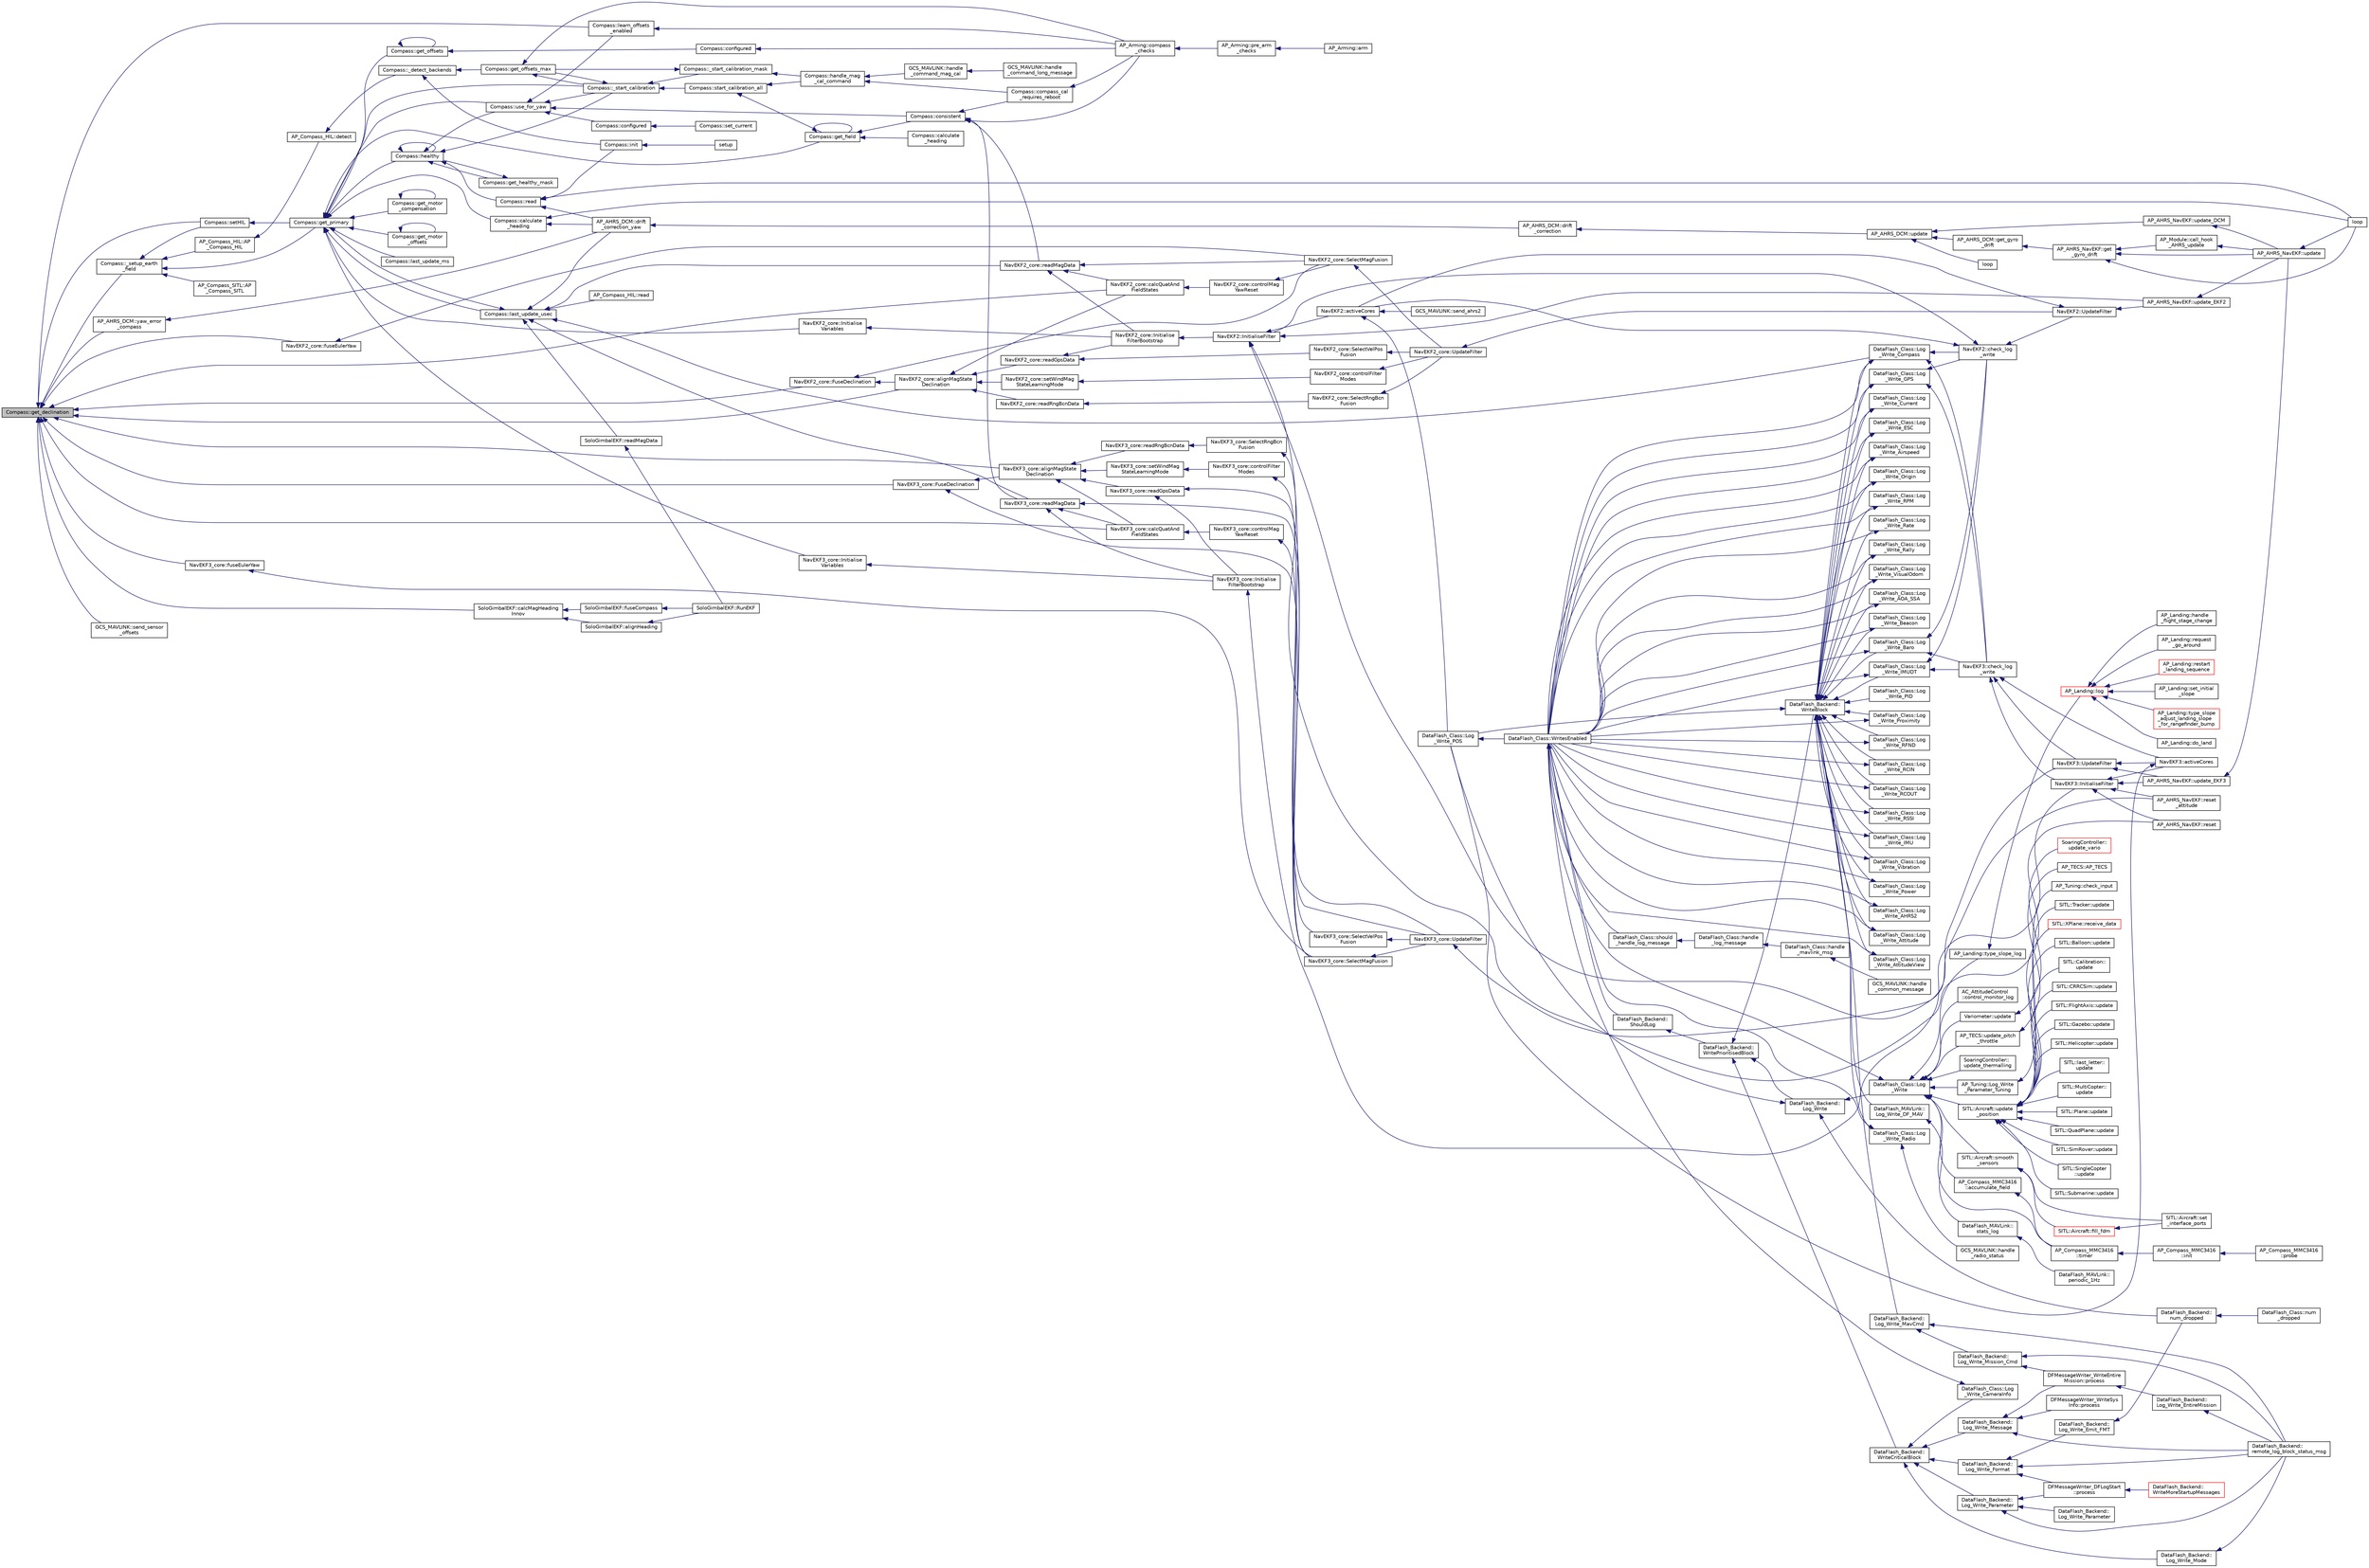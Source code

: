 digraph "Compass::get_declination"
{
 // INTERACTIVE_SVG=YES
  edge [fontname="Helvetica",fontsize="10",labelfontname="Helvetica",labelfontsize="10"];
  node [fontname="Helvetica",fontsize="10",shape=record];
  rankdir="LR";
  Node1 [label="Compass::get_declination",height=0.2,width=0.4,color="black", fillcolor="grey75", style="filled", fontcolor="black"];
  Node1 -> Node2 [dir="back",color="midnightblue",fontsize="10",style="solid",fontname="Helvetica"];
  Node2 [label="Compass::_setup_earth\l_field",height=0.2,width=0.4,color="black", fillcolor="white", style="filled",URL="$classCompass.html#a0bc30e897c2c0c412120e1b1337bd1cb"];
  Node2 -> Node3 [dir="back",color="midnightblue",fontsize="10",style="solid",fontname="Helvetica"];
  Node3 [label="AP_Compass_HIL::AP\l_Compass_HIL",height=0.2,width=0.4,color="black", fillcolor="white", style="filled",URL="$classAP__Compass__HIL.html#a8f91dff3fcb563128bb78488edf074e5"];
  Node3 -> Node4 [dir="back",color="midnightblue",fontsize="10",style="solid",fontname="Helvetica"];
  Node4 [label="AP_Compass_HIL::detect",height=0.2,width=0.4,color="black", fillcolor="white", style="filled",URL="$classAP__Compass__HIL.html#ae4ae94f11b8c05de50076d85fbcef0f1"];
  Node4 -> Node5 [dir="back",color="midnightblue",fontsize="10",style="solid",fontname="Helvetica"];
  Node5 [label="Compass::_detect_backends",height=0.2,width=0.4,color="black", fillcolor="white", style="filled",URL="$classCompass.html#a1c48170d8c8966b22fb150b1634443ec"];
  Node5 -> Node6 [dir="back",color="midnightblue",fontsize="10",style="solid",fontname="Helvetica"];
  Node6 [label="Compass::get_offsets_max",height=0.2,width=0.4,color="black", fillcolor="white", style="filled",URL="$classCompass.html#aff3220e1a557a75480e4c2dbbde72973"];
  Node6 -> Node7 [dir="back",color="midnightblue",fontsize="10",style="solid",fontname="Helvetica"];
  Node7 [label="AP_Arming::compass\l_checks",height=0.2,width=0.4,color="black", fillcolor="white", style="filled",URL="$classAP__Arming.html#a24332b3f5e2e233914bce12e69ae9564"];
  Node7 -> Node8 [dir="back",color="midnightblue",fontsize="10",style="solid",fontname="Helvetica"];
  Node8 [label="AP_Arming::pre_arm\l_checks",height=0.2,width=0.4,color="black", fillcolor="white", style="filled",URL="$classAP__Arming.html#a73c03baf7f22b7124a2ac9e9286a850a"];
  Node8 -> Node9 [dir="back",color="midnightblue",fontsize="10",style="solid",fontname="Helvetica"];
  Node9 [label="AP_Arming::arm",height=0.2,width=0.4,color="black", fillcolor="white", style="filled",URL="$classAP__Arming.html#a47b859d9929a736df2f08a1cad03efcb"];
  Node6 -> Node10 [dir="back",color="midnightblue",fontsize="10",style="solid",fontname="Helvetica"];
  Node10 [label="Compass::_start_calibration",height=0.2,width=0.4,color="black", fillcolor="white", style="filled",URL="$classCompass.html#a702eb9d33ff1f5ada05b67f9b2219f9a"];
  Node10 -> Node11 [dir="back",color="midnightblue",fontsize="10",style="solid",fontname="Helvetica"];
  Node11 [label="Compass::_start_calibration_mask",height=0.2,width=0.4,color="black", fillcolor="white", style="filled",URL="$classCompass.html#afdd4d0c78f52388a68dfc07deeec11a6"];
  Node11 -> Node6 [dir="back",color="midnightblue",fontsize="10",style="solid",fontname="Helvetica"];
  Node11 -> Node12 [dir="back",color="midnightblue",fontsize="10",style="solid",fontname="Helvetica"];
  Node12 [label="Compass::handle_mag\l_cal_command",height=0.2,width=0.4,color="black", fillcolor="white", style="filled",URL="$classCompass.html#ab4993a08b27d38ebb96276dc40c5f5fb"];
  Node12 -> Node13 [dir="back",color="midnightblue",fontsize="10",style="solid",fontname="Helvetica"];
  Node13 [label="Compass::compass_cal\l_requires_reboot",height=0.2,width=0.4,color="black", fillcolor="white", style="filled",URL="$classCompass.html#a71d8ad1cb96263dfe4c0f712f14fac97"];
  Node13 -> Node7 [dir="back",color="midnightblue",fontsize="10",style="solid",fontname="Helvetica"];
  Node12 -> Node14 [dir="back",color="midnightblue",fontsize="10",style="solid",fontname="Helvetica"];
  Node14 [label="GCS_MAVLINK::handle\l_command_mag_cal",height=0.2,width=0.4,color="black", fillcolor="white", style="filled",URL="$structGCS__MAVLINK.html#acc3f14c49157522bc5c00c3fe1c1b553"];
  Node14 -> Node15 [dir="back",color="midnightblue",fontsize="10",style="solid",fontname="Helvetica"];
  Node15 [label="GCS_MAVLINK::handle\l_command_long_message",height=0.2,width=0.4,color="black", fillcolor="white", style="filled",URL="$structGCS__MAVLINK.html#ada9816ba563e134b421cb5bcc7b21ed6"];
  Node10 -> Node6 [dir="back",color="midnightblue",fontsize="10",style="solid",fontname="Helvetica"];
  Node10 -> Node16 [dir="back",color="midnightblue",fontsize="10",style="solid",fontname="Helvetica"];
  Node16 [label="Compass::start_calibration_all",height=0.2,width=0.4,color="black", fillcolor="white", style="filled",URL="$classCompass.html#a785cd621a6ecd49077881299ff1edba7"];
  Node16 -> Node17 [dir="back",color="midnightblue",fontsize="10",style="solid",fontname="Helvetica"];
  Node17 [label="Compass::get_field",height=0.2,width=0.4,color="black", fillcolor="white", style="filled",URL="$classCompass.html#a22ce936207eeda5d3fa55237271cef3e"];
  Node17 -> Node18 [dir="back",color="midnightblue",fontsize="10",style="solid",fontname="Helvetica"];
  Node18 [label="Compass::calculate\l_heading",height=0.2,width=0.4,color="black", fillcolor="white", style="filled",URL="$classCompass.html#a518ff958770a39bc265f93d22e071212"];
  Node17 -> Node19 [dir="back",color="midnightblue",fontsize="10",style="solid",fontname="Helvetica"];
  Node19 [label="Compass::consistent",height=0.2,width=0.4,color="black", fillcolor="white", style="filled",URL="$classCompass.html#a59f46d32a935d4faecc4a28d262c4388"];
  Node19 -> Node13 [dir="back",color="midnightblue",fontsize="10",style="solid",fontname="Helvetica"];
  Node19 -> Node7 [dir="back",color="midnightblue",fontsize="10",style="solid",fontname="Helvetica"];
  Node19 -> Node20 [dir="back",color="midnightblue",fontsize="10",style="solid",fontname="Helvetica"];
  Node20 [label="NavEKF2_core::readMagData",height=0.2,width=0.4,color="black", fillcolor="white", style="filled",URL="$classNavEKF2__core.html#abf6ac301297f486d9690d97c7a19dad8"];
  Node20 -> Node21 [dir="back",color="midnightblue",fontsize="10",style="solid",fontname="Helvetica"];
  Node21 [label="NavEKF2_core::Initialise\lFilterBootstrap",height=0.2,width=0.4,color="black", fillcolor="white", style="filled",URL="$classNavEKF2__core.html#a4a06ae47c3edebdecd2b179a0567f00b"];
  Node21 -> Node22 [dir="back",color="midnightblue",fontsize="10",style="solid",fontname="Helvetica"];
  Node22 [label="NavEKF2::InitialiseFilter",height=0.2,width=0.4,color="black", fillcolor="white", style="filled",URL="$classNavEKF2.html#a9c447b8d84abf2dfc845ddbbbad46a2b"];
  Node22 -> Node23 [dir="back",color="midnightblue",fontsize="10",style="solid",fontname="Helvetica"];
  Node23 [label="AP_AHRS_NavEKF::update_EKF2",height=0.2,width=0.4,color="black", fillcolor="white", style="filled",URL="$classAP__AHRS__NavEKF.html#a0187c6d3d4348b002a204c05d3e94b07"];
  Node23 -> Node24 [dir="back",color="midnightblue",fontsize="10",style="solid",fontname="Helvetica"];
  Node24 [label="AP_AHRS_NavEKF::update",height=0.2,width=0.4,color="black", fillcolor="white", style="filled",URL="$classAP__AHRS__NavEKF.html#ac8111979c5dc37a55b2c50818534ea52"];
  Node24 -> Node25 [dir="back",color="midnightblue",fontsize="10",style="solid",fontname="Helvetica"];
  Node25 [label="loop",height=0.2,width=0.4,color="black", fillcolor="white", style="filled",URL="$AHRS__Test_8cpp.html#afe461d27b9c48d5921c00d521181f12f"];
  Node22 -> Node26 [dir="back",color="midnightblue",fontsize="10",style="solid",fontname="Helvetica"];
  Node26 [label="AP_AHRS_NavEKF::reset",height=0.2,width=0.4,color="black", fillcolor="white", style="filled",URL="$classAP__AHRS__NavEKF.html#a532ff0df024a4537e5a108c42ba405a7"];
  Node22 -> Node27 [dir="back",color="midnightblue",fontsize="10",style="solid",fontname="Helvetica"];
  Node27 [label="AP_AHRS_NavEKF::reset\l_attitude",height=0.2,width=0.4,color="black", fillcolor="white", style="filled",URL="$classAP__AHRS__NavEKF.html#a9bd3c7f1793a48cd0d736b19fbfaf19a"];
  Node22 -> Node28 [dir="back",color="midnightblue",fontsize="10",style="solid",fontname="Helvetica"];
  Node28 [label="NavEKF2::activeCores",height=0.2,width=0.4,color="black", fillcolor="white", style="filled",URL="$classNavEKF2.html#ab18af2714c15fcf190493c01e2a28c73"];
  Node28 -> Node29 [dir="back",color="midnightblue",fontsize="10",style="solid",fontname="Helvetica"];
  Node29 [label="DataFlash_Class::Log\l_Write_POS",height=0.2,width=0.4,color="black", fillcolor="white", style="filled",URL="$classDataFlash__Class.html#a46e58faaa53c44516433f6bb7bde4163"];
  Node29 -> Node30 [dir="back",color="midnightblue",fontsize="10",style="solid",fontname="Helvetica"];
  Node30 [label="DataFlash_Class::WritesEnabled",height=0.2,width=0.4,color="black", fillcolor="white", style="filled",URL="$classDataFlash__Class.html#a680528ccef337901407a125439e1f397"];
  Node30 -> Node31 [dir="back",color="midnightblue",fontsize="10",style="solid",fontname="Helvetica"];
  Node31 [label="DataFlash_Backend::\lShouldLog",height=0.2,width=0.4,color="black", fillcolor="white", style="filled",URL="$classDataFlash__Backend.html#ae29c274eff677e46bb9e404656194789"];
  Node31 -> Node32 [dir="back",color="midnightblue",fontsize="10",style="solid",fontname="Helvetica"];
  Node32 [label="DataFlash_Backend::\lWritePrioritisedBlock",height=0.2,width=0.4,color="black", fillcolor="white", style="filled",URL="$classDataFlash__Backend.html#a70bd07e118265442caab0d742cb06abc"];
  Node32 -> Node33 [dir="back",color="midnightblue",fontsize="10",style="solid",fontname="Helvetica"];
  Node33 [label="DataFlash_Backend::\lLog_Write",height=0.2,width=0.4,color="black", fillcolor="white", style="filled",URL="$classDataFlash__Backend.html#a701111d46c96bfab23971267f325ddd3"];
  Node33 -> Node34 [dir="back",color="midnightblue",fontsize="10",style="solid",fontname="Helvetica"];
  Node34 [label="DataFlash_Class::Log\l_Write",height=0.2,width=0.4,color="black", fillcolor="white", style="filled",URL="$classDataFlash__Class.html#a379c836ed19feeac263fcd994b60226b"];
  Node34 -> Node35 [dir="back",color="midnightblue",fontsize="10",style="solid",fontname="Helvetica"];
  Node35 [label="AC_AttitudeControl\l::control_monitor_log",height=0.2,width=0.4,color="black", fillcolor="white", style="filled",URL="$classAC__AttitudeControl.html#a24124a33c8cd7a9cd575d0c16a1e2d5b"];
  Node34 -> Node36 [dir="back",color="midnightblue",fontsize="10",style="solid",fontname="Helvetica"];
  Node36 [label="AP_Compass_MMC3416\l::timer",height=0.2,width=0.4,color="black", fillcolor="white", style="filled",URL="$classAP__Compass__MMC3416.html#a8b5b61173af45f3892c51bbeda783190"];
  Node36 -> Node37 [dir="back",color="midnightblue",fontsize="10",style="solid",fontname="Helvetica"];
  Node37 [label="AP_Compass_MMC3416\l::init",height=0.2,width=0.4,color="black", fillcolor="white", style="filled",URL="$classAP__Compass__MMC3416.html#af9749d12b13a50641e4c2b7b8b702ac2"];
  Node37 -> Node38 [dir="back",color="midnightblue",fontsize="10",style="solid",fontname="Helvetica"];
  Node38 [label="AP_Compass_MMC3416\l::probe",height=0.2,width=0.4,color="black", fillcolor="white", style="filled",URL="$classAP__Compass__MMC3416.html#a45317bd66ff02b0b69e17221ff572261"];
  Node34 -> Node39 [dir="back",color="midnightblue",fontsize="10",style="solid",fontname="Helvetica"];
  Node39 [label="AP_Compass_MMC3416\l::accumulate_field",height=0.2,width=0.4,color="black", fillcolor="white", style="filled",URL="$classAP__Compass__MMC3416.html#aa81525e474696e469db55ad9712a1b4f"];
  Node39 -> Node36 [dir="back",color="midnightblue",fontsize="10",style="solid",fontname="Helvetica"];
  Node34 -> Node40 [dir="back",color="midnightblue",fontsize="10",style="solid",fontname="Helvetica"];
  Node40 [label="AP_Landing::type_slope_log",height=0.2,width=0.4,color="black", fillcolor="white", style="filled",URL="$classAP__Landing.html#ac0b5a7424b989984441d47159f9e691c"];
  Node40 -> Node41 [dir="back",color="midnightblue",fontsize="10",style="solid",fontname="Helvetica"];
  Node41 [label="AP_Landing::log",height=0.2,width=0.4,color="red", fillcolor="white", style="filled",URL="$classAP__Landing.html#afbaa15e50629185cb1c1dcb1c41289d8"];
  Node41 -> Node42 [dir="back",color="midnightblue",fontsize="10",style="solid",fontname="Helvetica"];
  Node42 [label="AP_Landing::do_land",height=0.2,width=0.4,color="black", fillcolor="white", style="filled",URL="$classAP__Landing.html#ac7cb51eaa69d1bed262223b56ee2c4ce"];
  Node41 -> Node43 [dir="back",color="midnightblue",fontsize="10",style="solid",fontname="Helvetica"];
  Node43 [label="AP_Landing::handle\l_flight_stage_change",height=0.2,width=0.4,color="black", fillcolor="white", style="filled",URL="$classAP__Landing.html#a9f6d861fd1bf8df96c061931179095c0"];
  Node41 -> Node44 [dir="back",color="midnightblue",fontsize="10",style="solid",fontname="Helvetica"];
  Node44 [label="AP_Landing::request\l_go_around",height=0.2,width=0.4,color="black", fillcolor="white", style="filled",URL="$classAP__Landing.html#afc506451afaaca18bebe5746f1caf448"];
  Node41 -> Node45 [dir="back",color="midnightblue",fontsize="10",style="solid",fontname="Helvetica"];
  Node45 [label="AP_Landing::restart\l_landing_sequence",height=0.2,width=0.4,color="red", fillcolor="white", style="filled",URL="$classAP__Landing.html#a4cb652398231c274e6061aa6b211366b"];
  Node41 -> Node46 [dir="back",color="midnightblue",fontsize="10",style="solid",fontname="Helvetica"];
  Node46 [label="AP_Landing::set_initial\l_slope",height=0.2,width=0.4,color="black", fillcolor="white", style="filled",URL="$classAP__Landing.html#a7e905f0cb574cb49a778b18906362736"];
  Node41 -> Node47 [dir="back",color="midnightblue",fontsize="10",style="solid",fontname="Helvetica"];
  Node47 [label="AP_Landing::type_slope\l_adjust_landing_slope\l_for_rangefinder_bump",height=0.2,width=0.4,color="red", fillcolor="white", style="filled",URL="$classAP__Landing.html#a68317a4d27e65aadc7013a9363da5ce3"];
  Node34 -> Node48 [dir="back",color="midnightblue",fontsize="10",style="solid",fontname="Helvetica"];
  Node48 [label="SoaringController::\lupdate_thermalling",height=0.2,width=0.4,color="black", fillcolor="white", style="filled",URL="$classSoaringController.html#abfbc693fd6c93da20fb098aedf6fd596"];
  Node34 -> Node49 [dir="back",color="midnightblue",fontsize="10",style="solid",fontname="Helvetica"];
  Node49 [label="Variometer::update",height=0.2,width=0.4,color="black", fillcolor="white", style="filled",URL="$classVariometer.html#ae8429634659d6e7f64a64992380e7b2b"];
  Node49 -> Node50 [dir="back",color="midnightblue",fontsize="10",style="solid",fontname="Helvetica"];
  Node50 [label="SoaringController::\lupdate_vario",height=0.2,width=0.4,color="red", fillcolor="white", style="filled",URL="$classSoaringController.html#a7adf701742d2ba2f2e699b9e3ce1b955"];
  Node34 -> Node51 [dir="back",color="midnightblue",fontsize="10",style="solid",fontname="Helvetica"];
  Node51 [label="AP_TECS::update_pitch\l_throttle",height=0.2,width=0.4,color="black", fillcolor="white", style="filled",URL="$classAP__TECS.html#ad9fdee521b36fe15ab8ab06a35717c5a"];
  Node51 -> Node52 [dir="back",color="midnightblue",fontsize="10",style="solid",fontname="Helvetica"];
  Node52 [label="AP_TECS::AP_TECS",height=0.2,width=0.4,color="black", fillcolor="white", style="filled",URL="$classAP__TECS.html#a01d6d2b6f4c4151838115b13020d8990"];
  Node34 -> Node53 [dir="back",color="midnightblue",fontsize="10",style="solid",fontname="Helvetica"];
  Node53 [label="AP_Tuning::Log_Write\l_Parameter_Tuning",height=0.2,width=0.4,color="black", fillcolor="white", style="filled",URL="$classAP__Tuning.html#abc35074ce5f7c46fbbc644d80c3dc15a"];
  Node53 -> Node54 [dir="back",color="midnightblue",fontsize="10",style="solid",fontname="Helvetica"];
  Node54 [label="AP_Tuning::check_input",height=0.2,width=0.4,color="black", fillcolor="white", style="filled",URL="$classAP__Tuning.html#a26bf8c5e3711e547ce95654ca285fecb"];
  Node34 -> Node30 [dir="back",color="midnightblue",fontsize="10",style="solid",fontname="Helvetica"];
  Node34 -> Node55 [dir="back",color="midnightblue",fontsize="10",style="solid",fontname="Helvetica"];
  Node55 [label="SITL::Aircraft::update\l_position",height=0.2,width=0.4,color="black", fillcolor="white", style="filled",URL="$classSITL_1_1Aircraft.html#a4a72b2c0617cf55b24b062daaae685b9"];
  Node55 -> Node56 [dir="back",color="midnightblue",fontsize="10",style="solid",fontname="Helvetica"];
  Node56 [label="SITL::Balloon::update",height=0.2,width=0.4,color="black", fillcolor="white", style="filled",URL="$classSITL_1_1Balloon.html#a34f5716a3c9ba0805d89dc36656ae90c"];
  Node55 -> Node57 [dir="back",color="midnightblue",fontsize="10",style="solid",fontname="Helvetica"];
  Node57 [label="SITL::Calibration::\lupdate",height=0.2,width=0.4,color="black", fillcolor="white", style="filled",URL="$classSITL_1_1Calibration.html#a0c3f60adfbc5d68ae425883af18b62f4"];
  Node55 -> Node58 [dir="back",color="midnightblue",fontsize="10",style="solid",fontname="Helvetica"];
  Node58 [label="SITL::CRRCSim::update",height=0.2,width=0.4,color="black", fillcolor="white", style="filled",URL="$classSITL_1_1CRRCSim.html#ada236d396837feb2c5efe885ea504f87"];
  Node55 -> Node59 [dir="back",color="midnightblue",fontsize="10",style="solid",fontname="Helvetica"];
  Node59 [label="SITL::FlightAxis::update",height=0.2,width=0.4,color="black", fillcolor="white", style="filled",URL="$classSITL_1_1FlightAxis.html#abea39b8171735bf99ad90267f6be4c42"];
  Node55 -> Node60 [dir="back",color="midnightblue",fontsize="10",style="solid",fontname="Helvetica"];
  Node60 [label="SITL::Gazebo::update",height=0.2,width=0.4,color="black", fillcolor="white", style="filled",URL="$classSITL_1_1Gazebo.html#a120a541070549b98ba4740c91abf97a7"];
  Node55 -> Node61 [dir="back",color="midnightblue",fontsize="10",style="solid",fontname="Helvetica"];
  Node61 [label="SITL::Helicopter::update",height=0.2,width=0.4,color="black", fillcolor="white", style="filled",URL="$classSITL_1_1Helicopter.html#a0e8602ead0fe804552ab7ade9a1b171e"];
  Node55 -> Node62 [dir="back",color="midnightblue",fontsize="10",style="solid",fontname="Helvetica"];
  Node62 [label="SITL::last_letter::\lupdate",height=0.2,width=0.4,color="black", fillcolor="white", style="filled",URL="$classSITL_1_1last__letter.html#ae4e6d3acea9730faa873e8d25b876d19"];
  Node55 -> Node63 [dir="back",color="midnightblue",fontsize="10",style="solid",fontname="Helvetica"];
  Node63 [label="SITL::MultiCopter::\lupdate",height=0.2,width=0.4,color="black", fillcolor="white", style="filled",URL="$classSITL_1_1MultiCopter.html#ad4df8bcd20625ce425cc9d73f9aa6a20"];
  Node55 -> Node64 [dir="back",color="midnightblue",fontsize="10",style="solid",fontname="Helvetica"];
  Node64 [label="SITL::Plane::update",height=0.2,width=0.4,color="black", fillcolor="white", style="filled",URL="$classSITL_1_1Plane.html#a7852409df29e250b1903384d1446930c"];
  Node55 -> Node65 [dir="back",color="midnightblue",fontsize="10",style="solid",fontname="Helvetica"];
  Node65 [label="SITL::QuadPlane::update",height=0.2,width=0.4,color="black", fillcolor="white", style="filled",URL="$classSITL_1_1QuadPlane.html#af9068f0de1894f5afc49481c869e3b6c"];
  Node55 -> Node66 [dir="back",color="midnightblue",fontsize="10",style="solid",fontname="Helvetica"];
  Node66 [label="SITL::SimRover::update",height=0.2,width=0.4,color="black", fillcolor="white", style="filled",URL="$classSITL_1_1SimRover.html#a0692a116e9c7cff78adb0b08b0d571b2"];
  Node55 -> Node67 [dir="back",color="midnightblue",fontsize="10",style="solid",fontname="Helvetica"];
  Node67 [label="SITL::SingleCopter\l::update",height=0.2,width=0.4,color="black", fillcolor="white", style="filled",URL="$classSITL_1_1SingleCopter.html#a07d0997518b86260a6a80b914733d7b5"];
  Node55 -> Node68 [dir="back",color="midnightblue",fontsize="10",style="solid",fontname="Helvetica"];
  Node68 [label="SITL::Submarine::update",height=0.2,width=0.4,color="black", fillcolor="white", style="filled",URL="$classSITL_1_1Submarine.html#ae172876dbb527df84dfb38c9fa383878"];
  Node55 -> Node69 [dir="back",color="midnightblue",fontsize="10",style="solid",fontname="Helvetica"];
  Node69 [label="SITL::Tracker::update",height=0.2,width=0.4,color="black", fillcolor="white", style="filled",URL="$classSITL_1_1Tracker.html#aa2d26c0841ead98b60a9291eb4d74b71"];
  Node55 -> Node70 [dir="back",color="midnightblue",fontsize="10",style="solid",fontname="Helvetica"];
  Node70 [label="SITL::XPlane::receive_data",height=0.2,width=0.4,color="red", fillcolor="white", style="filled",URL="$classSITL_1_1XPlane.html#ab30e1d12c7ebc3699a29f3442804a68b"];
  Node34 -> Node71 [dir="back",color="midnightblue",fontsize="10",style="solid",fontname="Helvetica"];
  Node71 [label="SITL::Aircraft::smooth\l_sensors",height=0.2,width=0.4,color="black", fillcolor="white", style="filled",URL="$classSITL_1_1Aircraft.html#a8b835df207c22a4d9bc24b14525ce968"];
  Node71 -> Node72 [dir="back",color="midnightblue",fontsize="10",style="solid",fontname="Helvetica"];
  Node72 [label="SITL::Aircraft::fill_fdm",height=0.2,width=0.4,color="red", fillcolor="white", style="filled",URL="$classSITL_1_1Aircraft.html#a07b38044e8a77d5f48db38e9913e06db"];
  Node72 -> Node73 [dir="back",color="midnightblue",fontsize="10",style="solid",fontname="Helvetica"];
  Node73 [label="SITL::Aircraft::set\l_interface_ports",height=0.2,width=0.4,color="black", fillcolor="white", style="filled",URL="$classSITL_1_1Aircraft.html#a061f04e9f5bc75cc1f250a4e7c3d8421"];
  Node71 -> Node73 [dir="back",color="midnightblue",fontsize="10",style="solid",fontname="Helvetica"];
  Node33 -> Node74 [dir="back",color="midnightblue",fontsize="10",style="solid",fontname="Helvetica"];
  Node74 [label="DataFlash_Backend::\lnum_dropped",height=0.2,width=0.4,color="black", fillcolor="white", style="filled",URL="$classDataFlash__Backend.html#a944c1f573e2cd12e7ff491d48898d446"];
  Node74 -> Node75 [dir="back",color="midnightblue",fontsize="10",style="solid",fontname="Helvetica"];
  Node75 [label="DataFlash_Class::num\l_dropped",height=0.2,width=0.4,color="black", fillcolor="white", style="filled",URL="$classDataFlash__Class.html#a3b01d9a49c319ca3995df9b1649b9249"];
  Node33 -> Node29 [dir="back",color="midnightblue",fontsize="10",style="solid",fontname="Helvetica"];
  Node32 -> Node76 [dir="back",color="midnightblue",fontsize="10",style="solid",fontname="Helvetica"];
  Node76 [label="DataFlash_Backend::\lWriteBlock",height=0.2,width=0.4,color="black", fillcolor="white", style="filled",URL="$classDataFlash__Backend.html#aed94b3ad1fd7333ddd7c2e20c3433d52"];
  Node76 -> Node77 [dir="back",color="midnightblue",fontsize="10",style="solid",fontname="Helvetica"];
  Node77 [label="DataFlash_MAVLink::\lLog_Write_DF_MAV",height=0.2,width=0.4,color="black", fillcolor="white", style="filled",URL="$classDataFlash__MAVLink.html#a4e95e48809d7011702476e879415d96c"];
  Node77 -> Node78 [dir="back",color="midnightblue",fontsize="10",style="solid",fontname="Helvetica"];
  Node78 [label="DataFlash_MAVLink::\lstats_log",height=0.2,width=0.4,color="black", fillcolor="white", style="filled",URL="$classDataFlash__MAVLink.html#af0e5de77619126d8d8d1dd06a389717d"];
  Node78 -> Node79 [dir="back",color="midnightblue",fontsize="10",style="solid",fontname="Helvetica"];
  Node79 [label="DataFlash_MAVLink::\lperiodic_1Hz",height=0.2,width=0.4,color="black", fillcolor="white", style="filled",URL="$classDataFlash__MAVLink.html#aff8ee53b8fbc202ef153f112dade8f21"];
  Node76 -> Node80 [dir="back",color="midnightblue",fontsize="10",style="solid",fontname="Helvetica"];
  Node80 [label="DataFlash_Class::Log\l_Write_GPS",height=0.2,width=0.4,color="black", fillcolor="white", style="filled",URL="$classDataFlash__Class.html#a8a9087dec83092f0ea67b6741ff9f32e"];
  Node80 -> Node81 [dir="back",color="midnightblue",fontsize="10",style="solid",fontname="Helvetica"];
  Node81 [label="NavEKF2::check_log\l_write",height=0.2,width=0.4,color="black", fillcolor="white", style="filled",URL="$classNavEKF2.html#a124df957952b2cb0c04e4318a173f67a"];
  Node81 -> Node22 [dir="back",color="midnightblue",fontsize="10",style="solid",fontname="Helvetica"];
  Node81 -> Node82 [dir="back",color="midnightblue",fontsize="10",style="solid",fontname="Helvetica"];
  Node82 [label="NavEKF2::UpdateFilter",height=0.2,width=0.4,color="black", fillcolor="white", style="filled",URL="$classNavEKF2.html#a72815b1bbd9d7ceb0ff7ae52d14516df"];
  Node82 -> Node23 [dir="back",color="midnightblue",fontsize="10",style="solid",fontname="Helvetica"];
  Node82 -> Node28 [dir="back",color="midnightblue",fontsize="10",style="solid",fontname="Helvetica"];
  Node81 -> Node28 [dir="back",color="midnightblue",fontsize="10",style="solid",fontname="Helvetica"];
  Node80 -> Node83 [dir="back",color="midnightblue",fontsize="10",style="solid",fontname="Helvetica"];
  Node83 [label="NavEKF3::check_log\l_write",height=0.2,width=0.4,color="black", fillcolor="white", style="filled",URL="$classNavEKF3.html#afa5a1b626563d35ad95545e8f056214b"];
  Node83 -> Node84 [dir="back",color="midnightblue",fontsize="10",style="solid",fontname="Helvetica"];
  Node84 [label="NavEKF3::InitialiseFilter",height=0.2,width=0.4,color="black", fillcolor="white", style="filled",URL="$classNavEKF3.html#a07f064fa513fbb6e7188141904f3b5b5"];
  Node84 -> Node85 [dir="back",color="midnightblue",fontsize="10",style="solid",fontname="Helvetica"];
  Node85 [label="AP_AHRS_NavEKF::update_EKF3",height=0.2,width=0.4,color="black", fillcolor="white", style="filled",URL="$classAP__AHRS__NavEKF.html#a324160404f12959e955554f5aed26459"];
  Node85 -> Node24 [dir="back",color="midnightblue",fontsize="10",style="solid",fontname="Helvetica"];
  Node84 -> Node26 [dir="back",color="midnightblue",fontsize="10",style="solid",fontname="Helvetica"];
  Node84 -> Node27 [dir="back",color="midnightblue",fontsize="10",style="solid",fontname="Helvetica"];
  Node84 -> Node86 [dir="back",color="midnightblue",fontsize="10",style="solid",fontname="Helvetica"];
  Node86 [label="NavEKF3::activeCores",height=0.2,width=0.4,color="black", fillcolor="white", style="filled",URL="$classNavEKF3.html#a3e1f50ad977a17222fcd7a6851b0f2ec"];
  Node86 -> Node29 [dir="back",color="midnightblue",fontsize="10",style="solid",fontname="Helvetica"];
  Node83 -> Node87 [dir="back",color="midnightblue",fontsize="10",style="solid",fontname="Helvetica"];
  Node87 [label="NavEKF3::UpdateFilter",height=0.2,width=0.4,color="black", fillcolor="white", style="filled",URL="$classNavEKF3.html#a477020fcf29376e0c2205dbf79728104"];
  Node87 -> Node85 [dir="back",color="midnightblue",fontsize="10",style="solid",fontname="Helvetica"];
  Node87 -> Node86 [dir="back",color="midnightblue",fontsize="10",style="solid",fontname="Helvetica"];
  Node83 -> Node86 [dir="back",color="midnightblue",fontsize="10",style="solid",fontname="Helvetica"];
  Node80 -> Node30 [dir="back",color="midnightblue",fontsize="10",style="solid",fontname="Helvetica"];
  Node76 -> Node88 [dir="back",color="midnightblue",fontsize="10",style="solid",fontname="Helvetica"];
  Node88 [label="DataFlash_Class::Log\l_Write_RFND",height=0.2,width=0.4,color="black", fillcolor="white", style="filled",URL="$classDataFlash__Class.html#af0a21d8a256a8e1e6f9da5566cc5a168"];
  Node88 -> Node30 [dir="back",color="midnightblue",fontsize="10",style="solid",fontname="Helvetica"];
  Node76 -> Node89 [dir="back",color="midnightblue",fontsize="10",style="solid",fontname="Helvetica"];
  Node89 [label="DataFlash_Class::Log\l_Write_RCIN",height=0.2,width=0.4,color="black", fillcolor="white", style="filled",URL="$classDataFlash__Class.html#ae3cb0f9ab8db6bcced3f504a2a767081"];
  Node89 -> Node30 [dir="back",color="midnightblue",fontsize="10",style="solid",fontname="Helvetica"];
  Node76 -> Node90 [dir="back",color="midnightblue",fontsize="10",style="solid",fontname="Helvetica"];
  Node90 [label="DataFlash_Class::Log\l_Write_RCOUT",height=0.2,width=0.4,color="black", fillcolor="white", style="filled",URL="$classDataFlash__Class.html#a365196ae7546b5065934ffbdb91066e5"];
  Node90 -> Node30 [dir="back",color="midnightblue",fontsize="10",style="solid",fontname="Helvetica"];
  Node76 -> Node91 [dir="back",color="midnightblue",fontsize="10",style="solid",fontname="Helvetica"];
  Node91 [label="DataFlash_Class::Log\l_Write_RSSI",height=0.2,width=0.4,color="black", fillcolor="white", style="filled",URL="$classDataFlash__Class.html#ab89b9493bafe090db104589de9bc100c"];
  Node91 -> Node30 [dir="back",color="midnightblue",fontsize="10",style="solid",fontname="Helvetica"];
  Node76 -> Node92 [dir="back",color="midnightblue",fontsize="10",style="solid",fontname="Helvetica"];
  Node92 [label="DataFlash_Class::Log\l_Write_Baro",height=0.2,width=0.4,color="black", fillcolor="white", style="filled",URL="$classDataFlash__Class.html#a4a12c2f2025e0a63d6ec85602857d0cb"];
  Node92 -> Node81 [dir="back",color="midnightblue",fontsize="10",style="solid",fontname="Helvetica"];
  Node92 -> Node83 [dir="back",color="midnightblue",fontsize="10",style="solid",fontname="Helvetica"];
  Node92 -> Node30 [dir="back",color="midnightblue",fontsize="10",style="solid",fontname="Helvetica"];
  Node76 -> Node93 [dir="back",color="midnightblue",fontsize="10",style="solid",fontname="Helvetica"];
  Node93 [label="DataFlash_Class::Log\l_Write_IMU",height=0.2,width=0.4,color="black", fillcolor="white", style="filled",URL="$classDataFlash__Class.html#a805d766e5347af5349e0979a2a07e452"];
  Node93 -> Node30 [dir="back",color="midnightblue",fontsize="10",style="solid",fontname="Helvetica"];
  Node76 -> Node94 [dir="back",color="midnightblue",fontsize="10",style="solid",fontname="Helvetica"];
  Node94 [label="DataFlash_Class::Log\l_Write_IMUDT",height=0.2,width=0.4,color="black", fillcolor="white", style="filled",URL="$classDataFlash__Class.html#a5835f10f0f4c71618a3793d582b3a52a"];
  Node94 -> Node81 [dir="back",color="midnightblue",fontsize="10",style="solid",fontname="Helvetica"];
  Node94 -> Node83 [dir="back",color="midnightblue",fontsize="10",style="solid",fontname="Helvetica"];
  Node94 -> Node30 [dir="back",color="midnightblue",fontsize="10",style="solid",fontname="Helvetica"];
  Node76 -> Node95 [dir="back",color="midnightblue",fontsize="10",style="solid",fontname="Helvetica"];
  Node95 [label="DataFlash_Class::Log\l_Write_Vibration",height=0.2,width=0.4,color="black", fillcolor="white", style="filled",URL="$classDataFlash__Class.html#af3e28f802f9d4f6be01a5283ada628fe"];
  Node95 -> Node30 [dir="back",color="midnightblue",fontsize="10",style="solid",fontname="Helvetica"];
  Node76 -> Node96 [dir="back",color="midnightblue",fontsize="10",style="solid",fontname="Helvetica"];
  Node96 [label="DataFlash_Class::Log\l_Write_Power",height=0.2,width=0.4,color="black", fillcolor="white", style="filled",URL="$classDataFlash__Class.html#a0244745bcbf21252169dbca26be44557"];
  Node96 -> Node30 [dir="back",color="midnightblue",fontsize="10",style="solid",fontname="Helvetica"];
  Node76 -> Node97 [dir="back",color="midnightblue",fontsize="10",style="solid",fontname="Helvetica"];
  Node97 [label="DataFlash_Class::Log\l_Write_AHRS2",height=0.2,width=0.4,color="black", fillcolor="white", style="filled",URL="$classDataFlash__Class.html#ad81bca014959c6b0a6714ea0d83c409f"];
  Node97 -> Node30 [dir="back",color="midnightblue",fontsize="10",style="solid",fontname="Helvetica"];
  Node76 -> Node29 [dir="back",color="midnightblue",fontsize="10",style="solid",fontname="Helvetica"];
  Node76 -> Node98 [dir="back",color="midnightblue",fontsize="10",style="solid",fontname="Helvetica"];
  Node98 [label="DataFlash_Backend::\lLog_Write_MavCmd",height=0.2,width=0.4,color="black", fillcolor="white", style="filled",URL="$classDataFlash__Backend.html#af0dcded34eb71f36ee8f910424be2061"];
  Node98 -> Node99 [dir="back",color="midnightblue",fontsize="10",style="solid",fontname="Helvetica"];
  Node99 [label="DataFlash_Backend::\lremote_log_block_status_msg",height=0.2,width=0.4,color="black", fillcolor="white", style="filled",URL="$classDataFlash__Backend.html#acc06500874549df2b2567f069176506e"];
  Node98 -> Node100 [dir="back",color="midnightblue",fontsize="10",style="solid",fontname="Helvetica"];
  Node100 [label="DataFlash_Backend::\lLog_Write_Mission_Cmd",height=0.2,width=0.4,color="black", fillcolor="white", style="filled",URL="$classDataFlash__Backend.html#a570580fce5fc1f96a9cfd6bb75dd8705"];
  Node100 -> Node99 [dir="back",color="midnightblue",fontsize="10",style="solid",fontname="Helvetica"];
  Node100 -> Node101 [dir="back",color="midnightblue",fontsize="10",style="solid",fontname="Helvetica"];
  Node101 [label="DFMessageWriter_WriteEntire\lMission::process",height=0.2,width=0.4,color="black", fillcolor="white", style="filled",URL="$classDFMessageWriter__WriteEntireMission.html#a157afd1587cb4756d21bfd04bd64fdd1"];
  Node101 -> Node102 [dir="back",color="midnightblue",fontsize="10",style="solid",fontname="Helvetica"];
  Node102 [label="DataFlash_Backend::\lLog_Write_EntireMission",height=0.2,width=0.4,color="black", fillcolor="white", style="filled",URL="$classDataFlash__Backend.html#a2cf7e12a43bb8ebf9aa3ea073e544f40"];
  Node102 -> Node99 [dir="back",color="midnightblue",fontsize="10",style="solid",fontname="Helvetica"];
  Node76 -> Node103 [dir="back",color="midnightblue",fontsize="10",style="solid",fontname="Helvetica"];
  Node103 [label="DataFlash_Class::Log\l_Write_Radio",height=0.2,width=0.4,color="black", fillcolor="white", style="filled",URL="$classDataFlash__Class.html#ae26cdaa597f952193b6be4436d55c7d6"];
  Node103 -> Node30 [dir="back",color="midnightblue",fontsize="10",style="solid",fontname="Helvetica"];
  Node103 -> Node104 [dir="back",color="midnightblue",fontsize="10",style="solid",fontname="Helvetica"];
  Node104 [label="GCS_MAVLINK::handle\l_radio_status",height=0.2,width=0.4,color="black", fillcolor="white", style="filled",URL="$structGCS__MAVLINK.html#a95855cb1b5e848b644d0fdeb1009a031"];
  Node76 -> Node105 [dir="back",color="midnightblue",fontsize="10",style="solid",fontname="Helvetica"];
  Node105 [label="DataFlash_Class::Log\l_Write_Attitude",height=0.2,width=0.4,color="black", fillcolor="white", style="filled",URL="$classDataFlash__Class.html#a100c0458780b38dd0ccc4a7381827b3c"];
  Node105 -> Node30 [dir="back",color="midnightblue",fontsize="10",style="solid",fontname="Helvetica"];
  Node76 -> Node106 [dir="back",color="midnightblue",fontsize="10",style="solid",fontname="Helvetica"];
  Node106 [label="DataFlash_Class::Log\l_Write_AttitudeView",height=0.2,width=0.4,color="black", fillcolor="white", style="filled",URL="$classDataFlash__Class.html#abf48a5cb3c39a255385d3853beb1b5d7"];
  Node106 -> Node30 [dir="back",color="midnightblue",fontsize="10",style="solid",fontname="Helvetica"];
  Node76 -> Node107 [dir="back",color="midnightblue",fontsize="10",style="solid",fontname="Helvetica"];
  Node107 [label="DataFlash_Class::Log\l_Write_Current",height=0.2,width=0.4,color="black", fillcolor="white", style="filled",URL="$classDataFlash__Class.html#a6bc40fe7e7fd0b068700d5b89d85a920"];
  Node107 -> Node30 [dir="back",color="midnightblue",fontsize="10",style="solid",fontname="Helvetica"];
  Node76 -> Node108 [dir="back",color="midnightblue",fontsize="10",style="solid",fontname="Helvetica"];
  Node108 [label="DataFlash_Class::Log\l_Write_Compass",height=0.2,width=0.4,color="black", fillcolor="white", style="filled",URL="$classDataFlash__Class.html#a5189adf1c5da47c2149ca1d7baa745d8"];
  Node108 -> Node81 [dir="back",color="midnightblue",fontsize="10",style="solid",fontname="Helvetica"];
  Node108 -> Node83 [dir="back",color="midnightblue",fontsize="10",style="solid",fontname="Helvetica"];
  Node108 -> Node30 [dir="back",color="midnightblue",fontsize="10",style="solid",fontname="Helvetica"];
  Node76 -> Node109 [dir="back",color="midnightblue",fontsize="10",style="solid",fontname="Helvetica"];
  Node109 [label="DataFlash_Class::Log\l_Write_ESC",height=0.2,width=0.4,color="black", fillcolor="white", style="filled",URL="$classDataFlash__Class.html#a90a22bd1a0d9fff2bde1efdf0d0c9575"];
  Node109 -> Node30 [dir="back",color="midnightblue",fontsize="10",style="solid",fontname="Helvetica"];
  Node76 -> Node110 [dir="back",color="midnightblue",fontsize="10",style="solid",fontname="Helvetica"];
  Node110 [label="DataFlash_Class::Log\l_Write_Airspeed",height=0.2,width=0.4,color="black", fillcolor="white", style="filled",URL="$classDataFlash__Class.html#a6a38481f36ae833e7093c41a0e72be31"];
  Node110 -> Node30 [dir="back",color="midnightblue",fontsize="10",style="solid",fontname="Helvetica"];
  Node76 -> Node111 [dir="back",color="midnightblue",fontsize="10",style="solid",fontname="Helvetica"];
  Node111 [label="DataFlash_Class::Log\l_Write_PID",height=0.2,width=0.4,color="black", fillcolor="white", style="filled",URL="$classDataFlash__Class.html#a92d70f9aa906b4a2ad56f88cf04630ce"];
  Node76 -> Node112 [dir="back",color="midnightblue",fontsize="10",style="solid",fontname="Helvetica"];
  Node112 [label="DataFlash_Class::Log\l_Write_Origin",height=0.2,width=0.4,color="black", fillcolor="white", style="filled",URL="$classDataFlash__Class.html#a7c9ea84e9cbfd62bac7f1fac7cafa562"];
  Node112 -> Node30 [dir="back",color="midnightblue",fontsize="10",style="solid",fontname="Helvetica"];
  Node76 -> Node113 [dir="back",color="midnightblue",fontsize="10",style="solid",fontname="Helvetica"];
  Node113 [label="DataFlash_Class::Log\l_Write_RPM",height=0.2,width=0.4,color="black", fillcolor="white", style="filled",URL="$classDataFlash__Class.html#aa5d9034787597e35040f6b9624bf9b6c"];
  Node113 -> Node30 [dir="back",color="midnightblue",fontsize="10",style="solid",fontname="Helvetica"];
  Node76 -> Node114 [dir="back",color="midnightblue",fontsize="10",style="solid",fontname="Helvetica"];
  Node114 [label="DataFlash_Class::Log\l_Write_Rate",height=0.2,width=0.4,color="black", fillcolor="white", style="filled",URL="$classDataFlash__Class.html#a5db08f0e524269d5b88c5919424af11c"];
  Node114 -> Node30 [dir="back",color="midnightblue",fontsize="10",style="solid",fontname="Helvetica"];
  Node76 -> Node115 [dir="back",color="midnightblue",fontsize="10",style="solid",fontname="Helvetica"];
  Node115 [label="DataFlash_Class::Log\l_Write_Rally",height=0.2,width=0.4,color="black", fillcolor="white", style="filled",URL="$classDataFlash__Class.html#aa4421dde08afcd932ccbe12aef85055d"];
  Node115 -> Node30 [dir="back",color="midnightblue",fontsize="10",style="solid",fontname="Helvetica"];
  Node76 -> Node116 [dir="back",color="midnightblue",fontsize="10",style="solid",fontname="Helvetica"];
  Node116 [label="DataFlash_Class::Log\l_Write_VisualOdom",height=0.2,width=0.4,color="black", fillcolor="white", style="filled",URL="$classDataFlash__Class.html#ab9b4b0869a66719efeef76ea8da2c564"];
  Node116 -> Node30 [dir="back",color="midnightblue",fontsize="10",style="solid",fontname="Helvetica"];
  Node76 -> Node117 [dir="back",color="midnightblue",fontsize="10",style="solid",fontname="Helvetica"];
  Node117 [label="DataFlash_Class::Log\l_Write_AOA_SSA",height=0.2,width=0.4,color="black", fillcolor="white", style="filled",URL="$classDataFlash__Class.html#a07c6e6dc1aeb58b8f3255a63e0d5a430"];
  Node117 -> Node30 [dir="back",color="midnightblue",fontsize="10",style="solid",fontname="Helvetica"];
  Node76 -> Node118 [dir="back",color="midnightblue",fontsize="10",style="solid",fontname="Helvetica"];
  Node118 [label="DataFlash_Class::Log\l_Write_Beacon",height=0.2,width=0.4,color="black", fillcolor="white", style="filled",URL="$classDataFlash__Class.html#abe412cc7c41a691691c24ec560586c45"];
  Node118 -> Node30 [dir="back",color="midnightblue",fontsize="10",style="solid",fontname="Helvetica"];
  Node76 -> Node119 [dir="back",color="midnightblue",fontsize="10",style="solid",fontname="Helvetica"];
  Node119 [label="DataFlash_Class::Log\l_Write_Proximity",height=0.2,width=0.4,color="black", fillcolor="white", style="filled",URL="$classDataFlash__Class.html#adebf82a1c347a2dbcaf366ea32bc3bc5"];
  Node119 -> Node30 [dir="back",color="midnightblue",fontsize="10",style="solid",fontname="Helvetica"];
  Node32 -> Node120 [dir="back",color="midnightblue",fontsize="10",style="solid",fontname="Helvetica"];
  Node120 [label="DataFlash_Backend::\lWriteCriticalBlock",height=0.2,width=0.4,color="black", fillcolor="white", style="filled",URL="$classDataFlash__Backend.html#a5be0a9e566b2b525659756204c3353b7"];
  Node120 -> Node121 [dir="back",color="midnightblue",fontsize="10",style="solid",fontname="Helvetica"];
  Node121 [label="DataFlash_Backend::\lLog_Write_Format",height=0.2,width=0.4,color="black", fillcolor="white", style="filled",URL="$classDataFlash__Backend.html#a33c4294acfcecd5db6c923de11893e45"];
  Node121 -> Node122 [dir="back",color="midnightblue",fontsize="10",style="solid",fontname="Helvetica"];
  Node122 [label="DataFlash_Backend::\lLog_Write_Emit_FMT",height=0.2,width=0.4,color="black", fillcolor="white", style="filled",URL="$classDataFlash__Backend.html#a0ed8c2da3963e144758e4df2f14161f8"];
  Node122 -> Node74 [dir="back",color="midnightblue",fontsize="10",style="solid",fontname="Helvetica"];
  Node121 -> Node99 [dir="back",color="midnightblue",fontsize="10",style="solid",fontname="Helvetica"];
  Node121 -> Node123 [dir="back",color="midnightblue",fontsize="10",style="solid",fontname="Helvetica"];
  Node123 [label="DFMessageWriter_DFLogStart\l::process",height=0.2,width=0.4,color="black", fillcolor="white", style="filled",URL="$classDFMessageWriter__DFLogStart.html#a81d7ab192bff2616b7649f3d4bdf7ca7"];
  Node123 -> Node124 [dir="back",color="midnightblue",fontsize="10",style="solid",fontname="Helvetica"];
  Node124 [label="DataFlash_Backend::\lWriteMoreStartupMessages",height=0.2,width=0.4,color="red", fillcolor="white", style="filled",URL="$classDataFlash__Backend.html#af17a5022c4e47cfdd56c1a5887e85632"];
  Node120 -> Node125 [dir="back",color="midnightblue",fontsize="10",style="solid",fontname="Helvetica"];
  Node125 [label="DataFlash_Backend::\lLog_Write_Parameter",height=0.2,width=0.4,color="black", fillcolor="white", style="filled",URL="$classDataFlash__Backend.html#a85713efc5d4dfb01c5ef7968f9f2842e"];
  Node125 -> Node99 [dir="back",color="midnightblue",fontsize="10",style="solid",fontname="Helvetica"];
  Node125 -> Node123 [dir="back",color="midnightblue",fontsize="10",style="solid",fontname="Helvetica"];
  Node125 -> Node126 [dir="back",color="midnightblue",fontsize="10",style="solid",fontname="Helvetica"];
  Node126 [label="DataFlash_Backend::\lLog_Write_Parameter",height=0.2,width=0.4,color="black", fillcolor="white", style="filled",URL="$classDataFlash__Backend.html#a76b0eff7f34874f2a35c4d6241203e6f"];
  Node120 -> Node127 [dir="back",color="midnightblue",fontsize="10",style="solid",fontname="Helvetica"];
  Node127 [label="DataFlash_Backend::\lLog_Write_Message",height=0.2,width=0.4,color="black", fillcolor="white", style="filled",URL="$classDataFlash__Backend.html#a36de68caf35d162312f55f958c00fc6c"];
  Node127 -> Node99 [dir="back",color="midnightblue",fontsize="10",style="solid",fontname="Helvetica"];
  Node127 -> Node128 [dir="back",color="midnightblue",fontsize="10",style="solid",fontname="Helvetica"];
  Node128 [label="DFMessageWriter_WriteSys\lInfo::process",height=0.2,width=0.4,color="black", fillcolor="white", style="filled",URL="$classDFMessageWriter__WriteSysInfo.html#a58c7b3822a65bb8415b33960266a1e83"];
  Node127 -> Node101 [dir="back",color="midnightblue",fontsize="10",style="solid",fontname="Helvetica"];
  Node120 -> Node129 [dir="back",color="midnightblue",fontsize="10",style="solid",fontname="Helvetica"];
  Node129 [label="DataFlash_Class::Log\l_Write_CameraInfo",height=0.2,width=0.4,color="black", fillcolor="white", style="filled",URL="$classDataFlash__Class.html#af027b69eefd54b04e56a821eeda76e40"];
  Node129 -> Node30 [dir="back",color="midnightblue",fontsize="10",style="solid",fontname="Helvetica"];
  Node120 -> Node130 [dir="back",color="midnightblue",fontsize="10",style="solid",fontname="Helvetica"];
  Node130 [label="DataFlash_Backend::\lLog_Write_Mode",height=0.2,width=0.4,color="black", fillcolor="white", style="filled",URL="$classDataFlash__Backend.html#a09f5553f9e37e58f72cde1a95b2f20f2"];
  Node130 -> Node99 [dir="back",color="midnightblue",fontsize="10",style="solid",fontname="Helvetica"];
  Node30 -> Node131 [dir="back",color="midnightblue",fontsize="10",style="solid",fontname="Helvetica"];
  Node131 [label="DataFlash_Class::should\l_handle_log_message",height=0.2,width=0.4,color="black", fillcolor="white", style="filled",URL="$classDataFlash__Class.html#a1f5e7a1ba369422c7df05cd384019b0e"];
  Node131 -> Node132 [dir="back",color="midnightblue",fontsize="10",style="solid",fontname="Helvetica"];
  Node132 [label="DataFlash_Class::handle\l_log_message",height=0.2,width=0.4,color="black", fillcolor="white", style="filled",URL="$classDataFlash__Class.html#a54a0f06df82820b62ec798a212821d25"];
  Node132 -> Node133 [dir="back",color="midnightblue",fontsize="10",style="solid",fontname="Helvetica"];
  Node133 [label="DataFlash_Class::handle\l_mavlink_msg",height=0.2,width=0.4,color="black", fillcolor="white", style="filled",URL="$classDataFlash__Class.html#a06ce95acf59edd4dd3b8aa7246913e7a"];
  Node133 -> Node134 [dir="back",color="midnightblue",fontsize="10",style="solid",fontname="Helvetica"];
  Node134 [label="GCS_MAVLINK::handle\l_common_message",height=0.2,width=0.4,color="black", fillcolor="white", style="filled",URL="$structGCS__MAVLINK.html#a13da94a2548ade6552a5250eb3251e89"];
  Node28 -> Node135 [dir="back",color="midnightblue",fontsize="10",style="solid",fontname="Helvetica"];
  Node135 [label="GCS_MAVLINK::send_ahrs2",height=0.2,width=0.4,color="black", fillcolor="white", style="filled",URL="$structGCS__MAVLINK.html#a558ba3447048b78cb9dde460053e2741"];
  Node20 -> Node136 [dir="back",color="midnightblue",fontsize="10",style="solid",fontname="Helvetica"];
  Node136 [label="NavEKF2_core::calcQuatAnd\lFieldStates",height=0.2,width=0.4,color="black", fillcolor="white", style="filled",URL="$classNavEKF2__core.html#af6d172634e15ba1643bf4c53c390f5e2"];
  Node136 -> Node137 [dir="back",color="midnightblue",fontsize="10",style="solid",fontname="Helvetica"];
  Node137 [label="NavEKF2_core::controlMag\lYawReset",height=0.2,width=0.4,color="black", fillcolor="white", style="filled",URL="$classNavEKF2__core.html#a3989e564224adfa26b0e32a5a03aca10"];
  Node137 -> Node138 [dir="back",color="midnightblue",fontsize="10",style="solid",fontname="Helvetica"];
  Node138 [label="NavEKF2_core::SelectMagFusion",height=0.2,width=0.4,color="black", fillcolor="white", style="filled",URL="$classNavEKF2__core.html#aa0f6cd840e93e0233f056c88ce45ef85"];
  Node138 -> Node139 [dir="back",color="midnightblue",fontsize="10",style="solid",fontname="Helvetica"];
  Node139 [label="NavEKF2_core::UpdateFilter",height=0.2,width=0.4,color="black", fillcolor="white", style="filled",URL="$classNavEKF2__core.html#a5f5c815cbd5ebba30d731f89f87726c3"];
  Node139 -> Node82 [dir="back",color="midnightblue",fontsize="10",style="solid",fontname="Helvetica"];
  Node20 -> Node138 [dir="back",color="midnightblue",fontsize="10",style="solid",fontname="Helvetica"];
  Node19 -> Node140 [dir="back",color="midnightblue",fontsize="10",style="solid",fontname="Helvetica"];
  Node140 [label="NavEKF3_core::readMagData",height=0.2,width=0.4,color="black", fillcolor="white", style="filled",URL="$classNavEKF3__core.html#a39fe9f76e9c368cba51e9af9b2367513"];
  Node140 -> Node141 [dir="back",color="midnightblue",fontsize="10",style="solid",fontname="Helvetica"];
  Node141 [label="NavEKF3_core::Initialise\lFilterBootstrap",height=0.2,width=0.4,color="black", fillcolor="white", style="filled",URL="$classNavEKF3__core.html#aae18ada44b1b7be0d45af03391ef961a"];
  Node141 -> Node84 [dir="back",color="midnightblue",fontsize="10",style="solid",fontname="Helvetica"];
  Node140 -> Node142 [dir="back",color="midnightblue",fontsize="10",style="solid",fontname="Helvetica"];
  Node142 [label="NavEKF3_core::calcQuatAnd\lFieldStates",height=0.2,width=0.4,color="black", fillcolor="white", style="filled",URL="$classNavEKF3__core.html#a93a3f4411a8dc4df4819e13856d037d5"];
  Node142 -> Node143 [dir="back",color="midnightblue",fontsize="10",style="solid",fontname="Helvetica"];
  Node143 [label="NavEKF3_core::controlMag\lYawReset",height=0.2,width=0.4,color="black", fillcolor="white", style="filled",URL="$classNavEKF3__core.html#ae050fc8e6c45d5134f8cba8dabc719e8"];
  Node143 -> Node144 [dir="back",color="midnightblue",fontsize="10",style="solid",fontname="Helvetica"];
  Node144 [label="NavEKF3_core::SelectMagFusion",height=0.2,width=0.4,color="black", fillcolor="white", style="filled",URL="$classNavEKF3__core.html#a800d407d377e6532d563c68cc3c731d8"];
  Node144 -> Node145 [dir="back",color="midnightblue",fontsize="10",style="solid",fontname="Helvetica"];
  Node145 [label="NavEKF3_core::UpdateFilter",height=0.2,width=0.4,color="black", fillcolor="white", style="filled",URL="$classNavEKF3__core.html#a2a7fae9e0bf2ce6fc2f9b3918dc168d3"];
  Node145 -> Node87 [dir="back",color="midnightblue",fontsize="10",style="solid",fontname="Helvetica"];
  Node140 -> Node144 [dir="back",color="midnightblue",fontsize="10",style="solid",fontname="Helvetica"];
  Node17 -> Node17 [dir="back",color="midnightblue",fontsize="10",style="solid",fontname="Helvetica"];
  Node16 -> Node12 [dir="back",color="midnightblue",fontsize="10",style="solid",fontname="Helvetica"];
  Node5 -> Node146 [dir="back",color="midnightblue",fontsize="10",style="solid",fontname="Helvetica"];
  Node146 [label="Compass::init",height=0.2,width=0.4,color="black", fillcolor="white", style="filled",URL="$classCompass.html#a190aefc281aba88c7b16e4fc58035c5e"];
  Node146 -> Node147 [dir="back",color="midnightblue",fontsize="10",style="solid",fontname="Helvetica"];
  Node147 [label="setup",height=0.2,width=0.4,color="black", fillcolor="white", style="filled",URL="$AHRS__Test_8cpp.html#a4fc01d736fe50cf5b977f755b675f11d"];
  Node2 -> Node148 [dir="back",color="midnightblue",fontsize="10",style="solid",fontname="Helvetica"];
  Node148 [label="AP_Compass_SITL::AP\l_Compass_SITL",height=0.2,width=0.4,color="black", fillcolor="white", style="filled",URL="$classAP__Compass__SITL.html#aa94d46745ebe99b17efa0a58dfaf4fa9"];
  Node2 -> Node149 [dir="back",color="midnightblue",fontsize="10",style="solid",fontname="Helvetica"];
  Node149 [label="Compass::get_primary",height=0.2,width=0.4,color="black", fillcolor="white", style="filled",URL="$classCompass.html#a0120c84cc915d5a34aafedc1ce3f5186"];
  Node149 -> Node150 [dir="back",color="midnightblue",fontsize="10",style="solid",fontname="Helvetica"];
  Node150 [label="Compass::use_for_yaw",height=0.2,width=0.4,color="black", fillcolor="white", style="filled",URL="$classCompass.html#ac47b570ae40bfba56a659c5ac766a464",tooltip="return true if the compass should be used for yaw calculations "];
  Node150 -> Node151 [dir="back",color="midnightblue",fontsize="10",style="solid",fontname="Helvetica"];
  Node151 [label="Compass::configured",height=0.2,width=0.4,color="black", fillcolor="white", style="filled",URL="$classCompass.html#a1479c75532bc97308b1c698b67cf9bcc"];
  Node151 -> Node152 [dir="back",color="midnightblue",fontsize="10",style="solid",fontname="Helvetica"];
  Node152 [label="Compass::set_current",height=0.2,width=0.4,color="black", fillcolor="white", style="filled",URL="$classCompass.html#a655af5eda065627c96838de985e24b57"];
  Node150 -> Node19 [dir="back",color="midnightblue",fontsize="10",style="solid",fontname="Helvetica"];
  Node150 -> Node153 [dir="back",color="midnightblue",fontsize="10",style="solid",fontname="Helvetica"];
  Node153 [label="Compass::learn_offsets\l_enabled",height=0.2,width=0.4,color="black", fillcolor="white", style="filled",URL="$classCompass.html#a532f8a5a087bed8fa8f7c23057028785"];
  Node153 -> Node7 [dir="back",color="midnightblue",fontsize="10",style="solid",fontname="Helvetica"];
  Node150 -> Node10 [dir="back",color="midnightblue",fontsize="10",style="solid",fontname="Helvetica"];
  Node149 -> Node154 [dir="back",color="midnightblue",fontsize="10",style="solid",fontname="Helvetica"];
  Node154 [label="Compass::calculate\l_heading",height=0.2,width=0.4,color="black", fillcolor="white", style="filled",URL="$classCompass.html#aeef734d2cd69c8c0c3efa182ec7f80bb"];
  Node154 -> Node155 [dir="back",color="midnightblue",fontsize="10",style="solid",fontname="Helvetica"];
  Node155 [label="AP_AHRS_DCM::drift\l_correction_yaw",height=0.2,width=0.4,color="black", fillcolor="white", style="filled",URL="$classAP__AHRS__DCM.html#a101f2aaddcc7e97e690924d4e9d7a191"];
  Node155 -> Node156 [dir="back",color="midnightblue",fontsize="10",style="solid",fontname="Helvetica"];
  Node156 [label="AP_AHRS_DCM::drift\l_correction",height=0.2,width=0.4,color="black", fillcolor="white", style="filled",URL="$classAP__AHRS__DCM.html#a8c3304b59bc6a27f24c686985c100549"];
  Node156 -> Node157 [dir="back",color="midnightblue",fontsize="10",style="solid",fontname="Helvetica"];
  Node157 [label="AP_AHRS_DCM::update",height=0.2,width=0.4,color="black", fillcolor="white", style="filled",URL="$classAP__AHRS__DCM.html#aa8a135d6852e94f279c0be3c8206bfdd"];
  Node157 -> Node158 [dir="back",color="midnightblue",fontsize="10",style="solid",fontname="Helvetica"];
  Node158 [label="AP_AHRS_DCM::get_gyro\l_drift",height=0.2,width=0.4,color="black", fillcolor="white", style="filled",URL="$classAP__AHRS__DCM.html#a4bbf9d7f853103c8c497b90ae726b1ac"];
  Node158 -> Node159 [dir="back",color="midnightblue",fontsize="10",style="solid",fontname="Helvetica"];
  Node159 [label="AP_AHRS_NavEKF::get\l_gyro_drift",height=0.2,width=0.4,color="black", fillcolor="white", style="filled",URL="$classAP__AHRS__NavEKF.html#a355d8890ddfaadaa9d8f694f780afbe6"];
  Node159 -> Node160 [dir="back",color="midnightblue",fontsize="10",style="solid",fontname="Helvetica"];
  Node160 [label="AP_Module::call_hook\l_AHRS_update",height=0.2,width=0.4,color="black", fillcolor="white", style="filled",URL="$classAP__Module.html#a9b4f06b2556a122f11b92b7b29d462c4"];
  Node160 -> Node24 [dir="back",color="midnightblue",fontsize="10",style="solid",fontname="Helvetica"];
  Node159 -> Node25 [dir="back",color="midnightblue",fontsize="10",style="solid",fontname="Helvetica"];
  Node159 -> Node24 [dir="back",color="midnightblue",fontsize="10",style="solid",fontname="Helvetica"];
  Node157 -> Node161 [dir="back",color="midnightblue",fontsize="10",style="solid",fontname="Helvetica"];
  Node161 [label="loop",height=0.2,width=0.4,color="black", fillcolor="white", style="filled",URL="$ModuleTest_8cpp.html#afe461d27b9c48d5921c00d521181f12f"];
  Node157 -> Node162 [dir="back",color="midnightblue",fontsize="10",style="solid",fontname="Helvetica"];
  Node162 [label="AP_AHRS_NavEKF::update_DCM",height=0.2,width=0.4,color="black", fillcolor="white", style="filled",URL="$classAP__AHRS__NavEKF.html#a7ce0035d07be995b5f45ac6c711570ce"];
  Node162 -> Node24 [dir="back",color="midnightblue",fontsize="10",style="solid",fontname="Helvetica"];
  Node154 -> Node25 [dir="back",color="midnightblue",fontsize="10",style="solid",fontname="Helvetica"];
  Node149 -> Node17 [dir="back",color="midnightblue",fontsize="10",style="solid",fontname="Helvetica"];
  Node149 -> Node163 [dir="back",color="midnightblue",fontsize="10",style="solid",fontname="Helvetica"];
  Node163 [label="Compass::healthy",height=0.2,width=0.4,color="black", fillcolor="white", style="filled",URL="$classCompass.html#a3be4f1bd3056c7c0d97226f58e9f32f0"];
  Node163 -> Node164 [dir="back",color="midnightblue",fontsize="10",style="solid",fontname="Helvetica"];
  Node164 [label="Compass::read",height=0.2,width=0.4,color="black", fillcolor="white", style="filled",URL="$classCompass.html#a2593e947a6c8a4937dccd2d367158b74"];
  Node164 -> Node155 [dir="back",color="midnightblue",fontsize="10",style="solid",fontname="Helvetica"];
  Node164 -> Node25 [dir="back",color="midnightblue",fontsize="10",style="solid",fontname="Helvetica"];
  Node164 -> Node146 [dir="back",color="midnightblue",fontsize="10",style="solid",fontname="Helvetica"];
  Node163 -> Node165 [dir="back",color="midnightblue",fontsize="10",style="solid",fontname="Helvetica"];
  Node165 [label="Compass::get_healthy_mask",height=0.2,width=0.4,color="black", fillcolor="white", style="filled",URL="$classCompass.html#a5230a4f55710e532da8f9edd0f2fb77b"];
  Node165 -> Node163 [dir="back",color="midnightblue",fontsize="10",style="solid",fontname="Helvetica"];
  Node163 -> Node150 [dir="back",color="midnightblue",fontsize="10",style="solid",fontname="Helvetica"];
  Node163 -> Node163 [dir="back",color="midnightblue",fontsize="10",style="solid",fontname="Helvetica"];
  Node163 -> Node10 [dir="back",color="midnightblue",fontsize="10",style="solid",fontname="Helvetica"];
  Node149 -> Node166 [dir="back",color="midnightblue",fontsize="10",style="solid",fontname="Helvetica"];
  Node166 [label="Compass::get_offsets",height=0.2,width=0.4,color="black", fillcolor="white", style="filled",URL="$classCompass.html#a46431b5638dd088dd4a09026109544f2"];
  Node166 -> Node167 [dir="back",color="midnightblue",fontsize="10",style="solid",fontname="Helvetica"];
  Node167 [label="Compass::configured",height=0.2,width=0.4,color="black", fillcolor="white", style="filled",URL="$classCompass.html#a59622e8195dc29485f24d7c27a9cf7f0"];
  Node167 -> Node7 [dir="back",color="midnightblue",fontsize="10",style="solid",fontname="Helvetica"];
  Node166 -> Node166 [dir="back",color="midnightblue",fontsize="10",style="solid",fontname="Helvetica"];
  Node149 -> Node168 [dir="back",color="midnightblue",fontsize="10",style="solid",fontname="Helvetica"];
  Node168 [label="Compass::get_motor\l_compensation",height=0.2,width=0.4,color="black", fillcolor="white", style="filled",URL="$classCompass.html#a7572e44dc0a3d6192a1a1a98627e2fd0"];
  Node168 -> Node168 [dir="back",color="midnightblue",fontsize="10",style="solid",fontname="Helvetica"];
  Node149 -> Node169 [dir="back",color="midnightblue",fontsize="10",style="solid",fontname="Helvetica"];
  Node169 [label="Compass::get_motor\l_offsets",height=0.2,width=0.4,color="black", fillcolor="white", style="filled",URL="$classCompass.html#a7dd2ed6c298000c620e1919b67a9e029"];
  Node169 -> Node169 [dir="back",color="midnightblue",fontsize="10",style="solid",fontname="Helvetica"];
  Node149 -> Node170 [dir="back",color="midnightblue",fontsize="10",style="solid",fontname="Helvetica"];
  Node170 [label="Compass::last_update_usec",height=0.2,width=0.4,color="black", fillcolor="white", style="filled",URL="$classCompass.html#a9600516e0dbde9186d3b14b3457af013"];
  Node170 -> Node155 [dir="back",color="midnightblue",fontsize="10",style="solid",fontname="Helvetica"];
  Node170 -> Node149 [dir="back",color="midnightblue",fontsize="10",style="solid",fontname="Helvetica"];
  Node170 -> Node171 [dir="back",color="midnightblue",fontsize="10",style="solid",fontname="Helvetica"];
  Node171 [label="AP_Compass_HIL::read",height=0.2,width=0.4,color="black", fillcolor="white", style="filled",URL="$classAP__Compass__HIL.html#a3bc4611f991ad36e689f68e610dd52eb"];
  Node170 -> Node172 [dir="back",color="midnightblue",fontsize="10",style="solid",fontname="Helvetica"];
  Node172 [label="SoloGimbalEKF::readMagData",height=0.2,width=0.4,color="black", fillcolor="white", style="filled",URL="$classSoloGimbalEKF.html#a7bfce185d8f03ff76bd9f4bd46dd4131"];
  Node172 -> Node173 [dir="back",color="midnightblue",fontsize="10",style="solid",fontname="Helvetica"];
  Node173 [label="SoloGimbalEKF::RunEKF",height=0.2,width=0.4,color="black", fillcolor="white", style="filled",URL="$classSoloGimbalEKF.html#a3be12acb5c78532662967b12d611800b"];
  Node170 -> Node20 [dir="back",color="midnightblue",fontsize="10",style="solid",fontname="Helvetica"];
  Node170 -> Node140 [dir="back",color="midnightblue",fontsize="10",style="solid",fontname="Helvetica"];
  Node170 -> Node108 [dir="back",color="midnightblue",fontsize="10",style="solid",fontname="Helvetica"];
  Node149 -> Node174 [dir="back",color="midnightblue",fontsize="10",style="solid",fontname="Helvetica"];
  Node174 [label="Compass::last_update_ms",height=0.2,width=0.4,color="black", fillcolor="white", style="filled",URL="$classCompass.html#a8383833496ced8dd36653de8f8d84e8b"];
  Node149 -> Node10 [dir="back",color="midnightblue",fontsize="10",style="solid",fontname="Helvetica"];
  Node149 -> Node175 [dir="back",color="midnightblue",fontsize="10",style="solid",fontname="Helvetica"];
  Node175 [label="NavEKF2_core::Initialise\lVariables",height=0.2,width=0.4,color="black", fillcolor="white", style="filled",URL="$classNavEKF2__core.html#a1558cddf403660156210ac9d7dcf29db"];
  Node175 -> Node21 [dir="back",color="midnightblue",fontsize="10",style="solid",fontname="Helvetica"];
  Node149 -> Node176 [dir="back",color="midnightblue",fontsize="10",style="solid",fontname="Helvetica"];
  Node176 [label="NavEKF3_core::Initialise\lVariables",height=0.2,width=0.4,color="black", fillcolor="white", style="filled",URL="$classNavEKF3__core.html#af46b5f9dd9ee1659316230ea81a9a778"];
  Node176 -> Node141 [dir="back",color="midnightblue",fontsize="10",style="solid",fontname="Helvetica"];
  Node2 -> Node177 [dir="back",color="midnightblue",fontsize="10",style="solid",fontname="Helvetica"];
  Node177 [label="Compass::setHIL",height=0.2,width=0.4,color="black", fillcolor="white", style="filled",URL="$classCompass.html#a30a8fa22b1e7ee8eec8143732d40716d"];
  Node177 -> Node149 [dir="back",color="midnightblue",fontsize="10",style="solid",fontname="Helvetica"];
  Node1 -> Node178 [dir="back",color="midnightblue",fontsize="10",style="solid",fontname="Helvetica"];
  Node178 [label="NavEKF2_core::alignMagState\lDeclination",height=0.2,width=0.4,color="black", fillcolor="white", style="filled",URL="$classNavEKF2__core.html#a0d21277541451d7ded72f22b36eae300"];
  Node178 -> Node179 [dir="back",color="midnightblue",fontsize="10",style="solid",fontname="Helvetica"];
  Node179 [label="NavEKF2_core::setWindMag\lStateLearningMode",height=0.2,width=0.4,color="black", fillcolor="white", style="filled",URL="$classNavEKF2__core.html#a3685f73d76dd71a9db53c1fbc178dd5b"];
  Node179 -> Node180 [dir="back",color="midnightblue",fontsize="10",style="solid",fontname="Helvetica"];
  Node180 [label="NavEKF2_core::controlFilter\lModes",height=0.2,width=0.4,color="black", fillcolor="white", style="filled",URL="$classNavEKF2__core.html#a9c41b138c335540f4cc51c4b3fff9b9f"];
  Node180 -> Node139 [dir="back",color="midnightblue",fontsize="10",style="solid",fontname="Helvetica"];
  Node178 -> Node136 [dir="back",color="midnightblue",fontsize="10",style="solid",fontname="Helvetica"];
  Node178 -> Node181 [dir="back",color="midnightblue",fontsize="10",style="solid",fontname="Helvetica"];
  Node181 [label="NavEKF2_core::readGpsData",height=0.2,width=0.4,color="black", fillcolor="white", style="filled",URL="$classNavEKF2__core.html#ae325dba2deac733f1de41c5e7ee4f707"];
  Node181 -> Node21 [dir="back",color="midnightblue",fontsize="10",style="solid",fontname="Helvetica"];
  Node181 -> Node182 [dir="back",color="midnightblue",fontsize="10",style="solid",fontname="Helvetica"];
  Node182 [label="NavEKF2_core::SelectVelPos\lFusion",height=0.2,width=0.4,color="black", fillcolor="white", style="filled",URL="$classNavEKF2__core.html#aff31047fa71772bca7ce574617ede0f6"];
  Node182 -> Node139 [dir="back",color="midnightblue",fontsize="10",style="solid",fontname="Helvetica"];
  Node178 -> Node183 [dir="back",color="midnightblue",fontsize="10",style="solid",fontname="Helvetica"];
  Node183 [label="NavEKF2_core::readRngBcnData",height=0.2,width=0.4,color="black", fillcolor="white", style="filled",URL="$classNavEKF2__core.html#a920ee7822a1502f67dd48833071ab6dc"];
  Node183 -> Node184 [dir="back",color="midnightblue",fontsize="10",style="solid",fontname="Helvetica"];
  Node184 [label="NavEKF2_core::SelectRngBcn\lFusion",height=0.2,width=0.4,color="black", fillcolor="white", style="filled",URL="$classNavEKF2__core.html#ab6291637de5b93082bf301d0ca8f50a7"];
  Node184 -> Node139 [dir="back",color="midnightblue",fontsize="10",style="solid",fontname="Helvetica"];
  Node1 -> Node185 [dir="back",color="midnightblue",fontsize="10",style="solid",fontname="Helvetica"];
  Node185 [label="NavEKF3_core::alignMagState\lDeclination",height=0.2,width=0.4,color="black", fillcolor="white", style="filled",URL="$classNavEKF3__core.html#af67a0711b5fd90df6905cb65d342a8e0"];
  Node185 -> Node186 [dir="back",color="midnightblue",fontsize="10",style="solid",fontname="Helvetica"];
  Node186 [label="NavEKF3_core::setWindMag\lStateLearningMode",height=0.2,width=0.4,color="black", fillcolor="white", style="filled",URL="$classNavEKF3__core.html#ad667612a7511107648d34ce681677b73"];
  Node186 -> Node187 [dir="back",color="midnightblue",fontsize="10",style="solid",fontname="Helvetica"];
  Node187 [label="NavEKF3_core::controlFilter\lModes",height=0.2,width=0.4,color="black", fillcolor="white", style="filled",URL="$classNavEKF3__core.html#a95c6e08d506573f77311f547a0d97fd2"];
  Node187 -> Node145 [dir="back",color="midnightblue",fontsize="10",style="solid",fontname="Helvetica"];
  Node185 -> Node142 [dir="back",color="midnightblue",fontsize="10",style="solid",fontname="Helvetica"];
  Node185 -> Node188 [dir="back",color="midnightblue",fontsize="10",style="solid",fontname="Helvetica"];
  Node188 [label="NavEKF3_core::readGpsData",height=0.2,width=0.4,color="black", fillcolor="white", style="filled",URL="$classNavEKF3__core.html#ac8dc281034818e5fc9b2207daa2b7c3a"];
  Node188 -> Node141 [dir="back",color="midnightblue",fontsize="10",style="solid",fontname="Helvetica"];
  Node188 -> Node189 [dir="back",color="midnightblue",fontsize="10",style="solid",fontname="Helvetica"];
  Node189 [label="NavEKF3_core::SelectVelPos\lFusion",height=0.2,width=0.4,color="black", fillcolor="white", style="filled",URL="$classNavEKF3__core.html#a8f4723dabc873f7112948a18b290fb01"];
  Node189 -> Node145 [dir="back",color="midnightblue",fontsize="10",style="solid",fontname="Helvetica"];
  Node185 -> Node190 [dir="back",color="midnightblue",fontsize="10",style="solid",fontname="Helvetica"];
  Node190 [label="NavEKF3_core::readRngBcnData",height=0.2,width=0.4,color="black", fillcolor="white", style="filled",URL="$classNavEKF3__core.html#a885e5496f9aac56d26520de64d22fcc6"];
  Node190 -> Node191 [dir="back",color="midnightblue",fontsize="10",style="solid",fontname="Helvetica"];
  Node191 [label="NavEKF3_core::SelectRngBcn\lFusion",height=0.2,width=0.4,color="black", fillcolor="white", style="filled",URL="$classNavEKF3__core.html#ab1243cfd0f479cedb39ed8706d4256f6"];
  Node191 -> Node145 [dir="back",color="midnightblue",fontsize="10",style="solid",fontname="Helvetica"];
  Node1 -> Node192 [dir="back",color="midnightblue",fontsize="10",style="solid",fontname="Helvetica"];
  Node192 [label="SoloGimbalEKF::calcMagHeading\lInnov",height=0.2,width=0.4,color="black", fillcolor="white", style="filled",URL="$classSoloGimbalEKF.html#a84f878df87ed6057c63306b2c16e8c22"];
  Node192 -> Node193 [dir="back",color="midnightblue",fontsize="10",style="solid",fontname="Helvetica"];
  Node193 [label="SoloGimbalEKF::fuseCompass",height=0.2,width=0.4,color="black", fillcolor="white", style="filled",URL="$classSoloGimbalEKF.html#af7f8f4cca1a21c25d200b9360d669578"];
  Node193 -> Node173 [dir="back",color="midnightblue",fontsize="10",style="solid",fontname="Helvetica"];
  Node192 -> Node194 [dir="back",color="midnightblue",fontsize="10",style="solid",fontname="Helvetica"];
  Node194 [label="SoloGimbalEKF::alignHeading",height=0.2,width=0.4,color="black", fillcolor="white", style="filled",URL="$classSoloGimbalEKF.html#ae3a2e7a2ef3021289c6919ab9613fe14"];
  Node194 -> Node173 [dir="back",color="midnightblue",fontsize="10",style="solid",fontname="Helvetica"];
  Node1 -> Node136 [dir="back",color="midnightblue",fontsize="10",style="solid",fontname="Helvetica"];
  Node1 -> Node142 [dir="back",color="midnightblue",fontsize="10",style="solid",fontname="Helvetica"];
  Node1 -> Node195 [dir="back",color="midnightblue",fontsize="10",style="solid",fontname="Helvetica"];
  Node195 [label="NavEKF2_core::FuseDeclination",height=0.2,width=0.4,color="black", fillcolor="white", style="filled",URL="$classNavEKF2__core.html#a417fbe4085cdbc0335e9dbad6a0b4a9c"];
  Node195 -> Node138 [dir="back",color="midnightblue",fontsize="10",style="solid",fontname="Helvetica"];
  Node195 -> Node178 [dir="back",color="midnightblue",fontsize="10",style="solid",fontname="Helvetica"];
  Node1 -> Node196 [dir="back",color="midnightblue",fontsize="10",style="solid",fontname="Helvetica"];
  Node196 [label="NavEKF3_core::FuseDeclination",height=0.2,width=0.4,color="black", fillcolor="white", style="filled",URL="$classNavEKF3__core.html#a254bff5d77e24b9cbebbea31661b6c34"];
  Node196 -> Node144 [dir="back",color="midnightblue",fontsize="10",style="solid",fontname="Helvetica"];
  Node196 -> Node185 [dir="back",color="midnightblue",fontsize="10",style="solid",fontname="Helvetica"];
  Node1 -> Node197 [dir="back",color="midnightblue",fontsize="10",style="solid",fontname="Helvetica"];
  Node197 [label="NavEKF2_core::fuseEulerYaw",height=0.2,width=0.4,color="black", fillcolor="white", style="filled",URL="$classNavEKF2__core.html#a287480377dbd133d4ac1c0bc9606a7f0"];
  Node197 -> Node138 [dir="back",color="midnightblue",fontsize="10",style="solid",fontname="Helvetica"];
  Node1 -> Node198 [dir="back",color="midnightblue",fontsize="10",style="solid",fontname="Helvetica"];
  Node198 [label="NavEKF3_core::fuseEulerYaw",height=0.2,width=0.4,color="black", fillcolor="white", style="filled",URL="$classNavEKF3__core.html#a8804c6d0e9bfc1f0fee35bbb76bc7d90"];
  Node198 -> Node144 [dir="back",color="midnightblue",fontsize="10",style="solid",fontname="Helvetica"];
  Node1 -> Node153 [dir="back",color="midnightblue",fontsize="10",style="solid",fontname="Helvetica"];
  Node1 -> Node199 [dir="back",color="midnightblue",fontsize="10",style="solid",fontname="Helvetica"];
  Node199 [label="GCS_MAVLINK::send_sensor\l_offsets",height=0.2,width=0.4,color="black", fillcolor="white", style="filled",URL="$structGCS__MAVLINK.html#a9be36dca60e21921c38bda4abf54e98a"];
  Node1 -> Node177 [dir="back",color="midnightblue",fontsize="10",style="solid",fontname="Helvetica"];
  Node1 -> Node200 [dir="back",color="midnightblue",fontsize="10",style="solid",fontname="Helvetica"];
  Node200 [label="AP_AHRS_DCM::yaw_error\l_compass",height=0.2,width=0.4,color="black", fillcolor="white", style="filled",URL="$classAP__AHRS__DCM.html#a5a98cf4f7346879e60a0f977757a6634"];
  Node200 -> Node155 [dir="back",color="midnightblue",fontsize="10",style="solid",fontname="Helvetica"];
}
